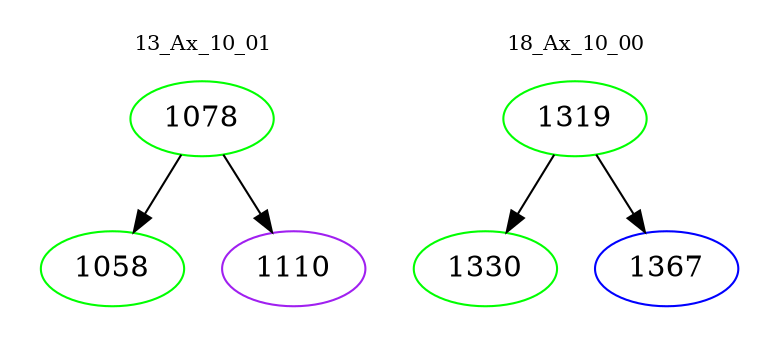 digraph{
subgraph cluster_0 {
color = white
label = "13_Ax_10_01";
fontsize=10;
T0_1078 [label="1078", color="green"]
T0_1078 -> T0_1058 [color="black"]
T0_1058 [label="1058", color="green"]
T0_1078 -> T0_1110 [color="black"]
T0_1110 [label="1110", color="purple"]
}
subgraph cluster_1 {
color = white
label = "18_Ax_10_00";
fontsize=10;
T1_1319 [label="1319", color="green"]
T1_1319 -> T1_1330 [color="black"]
T1_1330 [label="1330", color="green"]
T1_1319 -> T1_1367 [color="black"]
T1_1367 [label="1367", color="blue"]
}
}
